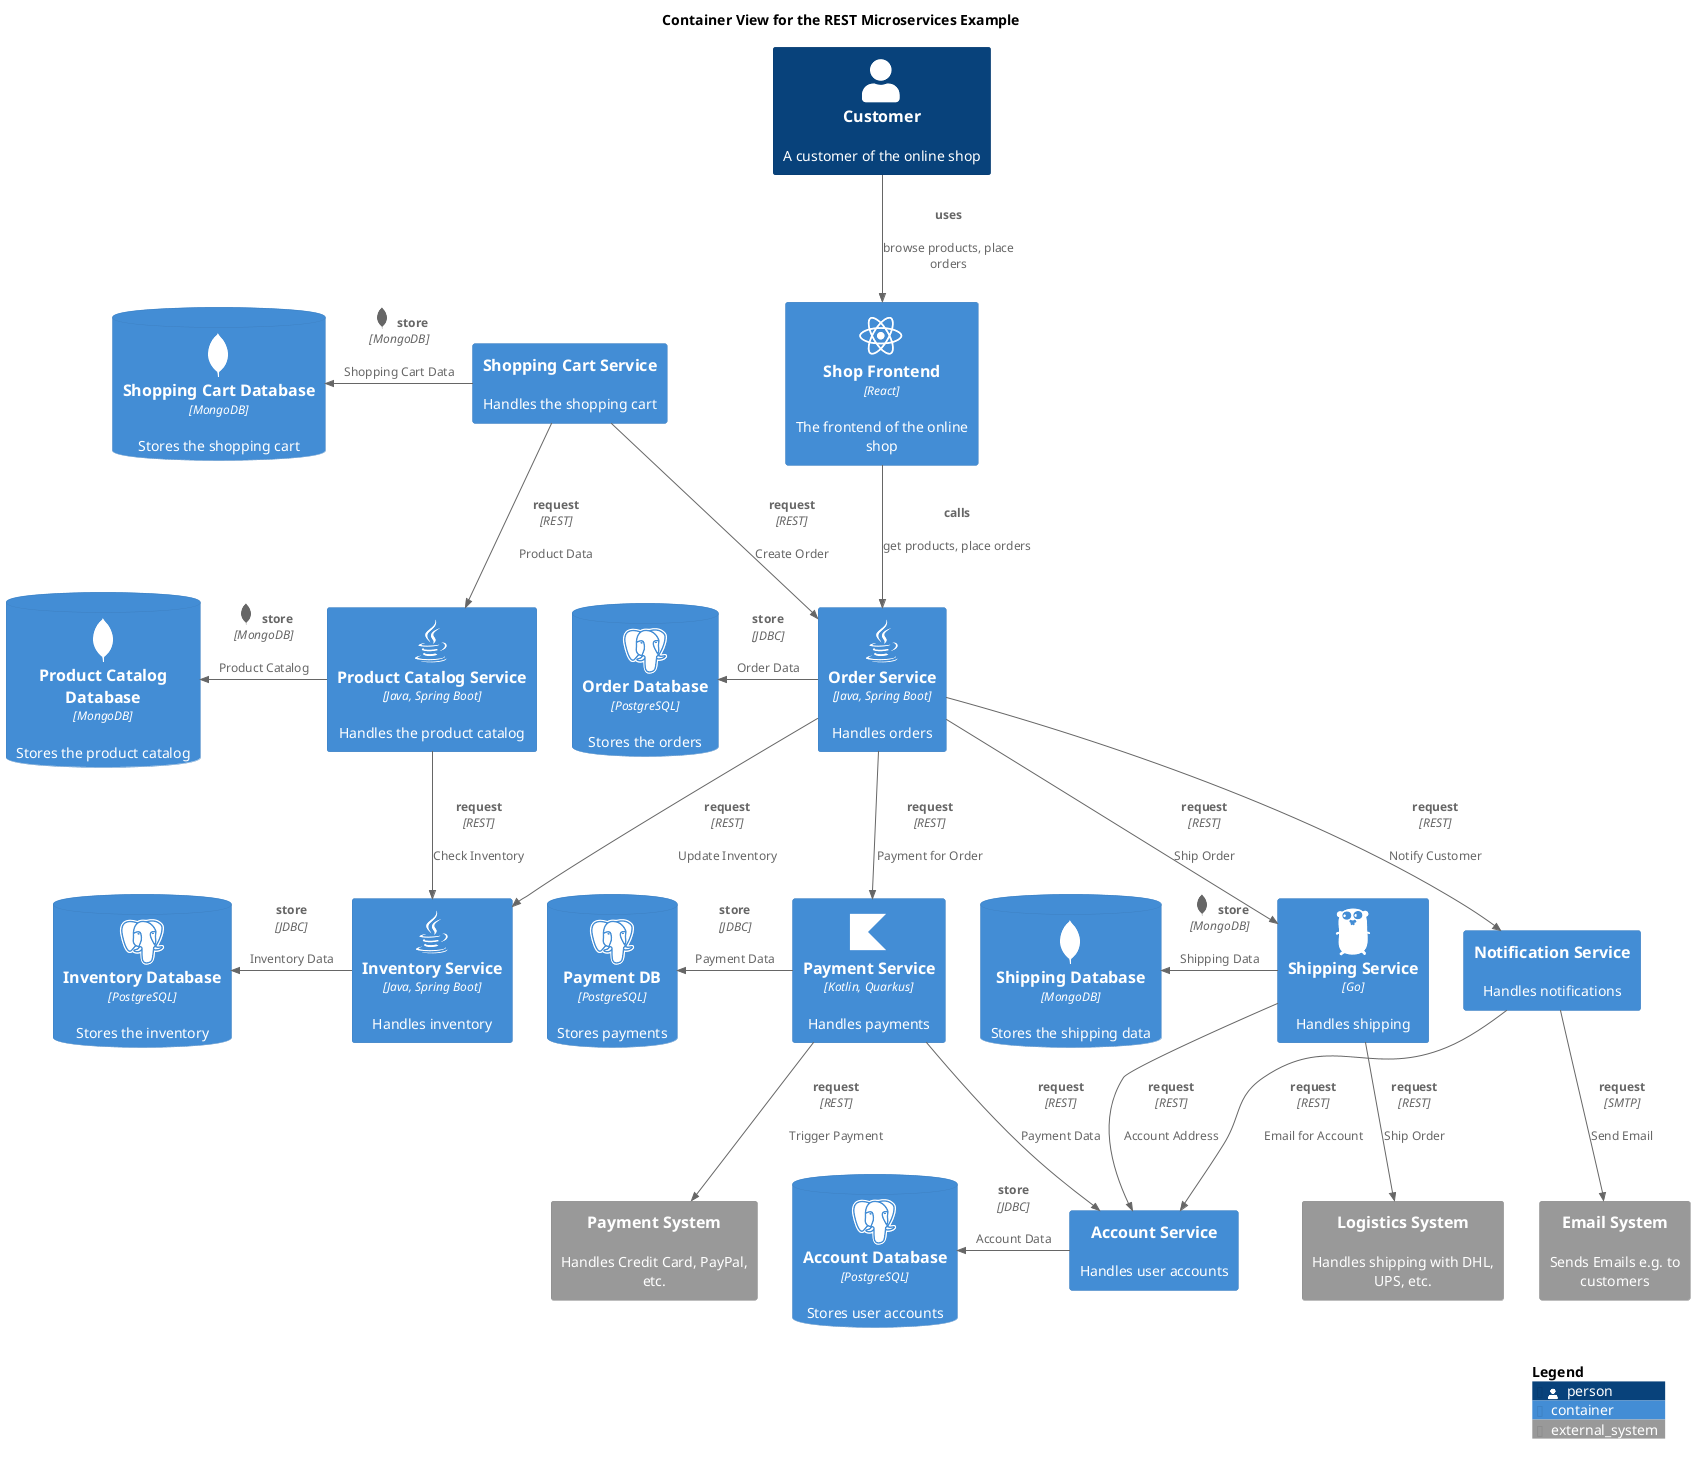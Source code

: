 @startuml rest-container-view
!include <C4/C4_Container.puml>
!include <awslib14/AWSCommon>
!include <awslib14/AWSC4Integration>
!include <azure/AzureCommon>
!include <azure/AzureC4Integration>
!include <tupadr3/common>
!include <tupadr3/devicons2/go>
!include <tupadr3/font-awesome-5/java>
!include <tupadr3/font-awesome-5/react>
!include <tupadr3/devicons2/mongodb>
!include <tupadr3/devicons2/kotlin>
!include <tupadr3/devicons2/postgresql>







title Container View for the REST Microservices Example
Container(softwareDevelopment_architecture_example_microservices_shippingService, "Shipping Service", $descr="Handles shipping", $techn="Go", $sprite="go")
Container(softwareDevelopment_architecture_example_microservices_inventoryService, "Inventory Service", $descr="Handles inventory", $techn="Java, Spring Boot", $sprite="java")
System_Ext(softwareDevelopment_architecture_example_microservices_logisticsSystem, "Logistics System", $descr="Handles shipping with DHL, UPS, etc.")
Container(softwareDevelopment_architecture_example_microservices_shopFrontend, "Shop Frontend", $descr="The frontend of the online shop", $techn="React", $sprite="react")
Container(softwareDevelopment_architecture_example_microservices_orderService, "Order Service", $descr="Handles orders", $techn="Java, Spring Boot", $sprite="java")
ContainerDb(softwareDevelopment_architecture_example_microservices_shoppingCartDb, "Shopping Cart Database", $descr="Stores the shopping cart", $techn="MongoDB", $sprite="mongodb")
ContainerDb(softwareDevelopment_architecture_example_microservices_productCatalogDb, "Product Catalog Database", $descr="Stores the product catalog", $techn="MongoDB", $sprite="mongodb")
Container(softwareDevelopment_architecture_example_microservices_paymentService, "Payment Service", $descr="Handles payments", $techn="Kotlin, Quarkus", $sprite="kotlin")
ContainerDb(softwareDevelopment_architecture_example_microservices_shippingDb, "Shipping Database", $descr="Stores the shipping data", $techn="MongoDB", $sprite="mongodb")
System_Ext(softwareDevelopment_architecture_example_microservices_paymentSystem, "Payment System", $descr="Handles Credit Card, PayPal, etc.")
Container(softwareDevelopment_architecture_example_microservices_shoppingCartService, "Shopping Cart Service", $descr="Handles the shopping cart")
Container(softwareDevelopment_architecture_example_microservices_accountService, "Account Service", $descr="Handles user accounts")
ContainerDb(softwareDevelopment_architecture_example_microservices_paymentDb, "Payment DB", $descr="Stores payments", $techn="PostgreSQL", $sprite="postgresql")
Container(softwareDevelopment_architecture_example_microservices_productCatalogService, "Product Catalog Service", $descr="Handles the product catalog", $techn="Java, Spring Boot", $sprite="java")
Container(softwareDevelopment_architecture_example_microservices_notificationService, "Notification Service", $descr="Handles notifications")
ContainerDb(softwareDevelopment_architecture_example_microservices_orderDb, "Order Database", $descr="Stores the orders", $techn="PostgreSQL", $sprite="postgresql")
Person(softwareDevelopment_architecture_example_microservices_customer, "Customer", $descr="A customer of the online shop")
System_Ext(softwareDevelopment_architecture_example_microservices_emailSystem, "Email System", $descr="Sends Emails e.g. to customers")
ContainerDb(softwareDevelopment_architecture_example_microservices_accountDb, "Account Database", $descr="Stores user accounts", $techn="PostgreSQL", $sprite="postgresql")
ContainerDb(softwareDevelopment_architecture_example_microservices_inventoryDb, "Inventory Database", $descr="Stores the inventory", $techn="PostgreSQL", $sprite="postgresql")
Rel_L(softwareDevelopment_architecture_example_microservices_orderService, softwareDevelopment_architecture_example_microservices_orderDb, "store", $descr="Order Data", $techn="JDBC")
Rel(softwareDevelopment_architecture_example_microservices_paymentService, softwareDevelopment_architecture_example_microservices_paymentSystem, "request", $descr="Trigger Payment", $techn="REST")
Rel(softwareDevelopment_architecture_example_microservices_shopFrontend, softwareDevelopment_architecture_example_microservices_orderService, "calls", $descr="get products, place orders")
Rel(softwareDevelopment_architecture_example_microservices_orderService, softwareDevelopment_architecture_example_microservices_inventoryService, "request", $descr="Update Inventory", $techn="REST")
Rel(softwareDevelopment_architecture_example_microservices_notificationService, softwareDevelopment_architecture_example_microservices_accountService, "request", $descr="Email for Account", $techn="REST")
Rel(softwareDevelopment_architecture_example_microservices_shippingService, softwareDevelopment_architecture_example_microservices_logisticsSystem, "request", $descr="Ship Order", $techn="REST")
Rel_L(softwareDevelopment_architecture_example_microservices_inventoryService, softwareDevelopment_architecture_example_microservices_inventoryDb, "store", $descr="Inventory Data", $techn="JDBC")
Rel_L(softwareDevelopment_architecture_example_microservices_productCatalogService, softwareDevelopment_architecture_example_microservices_productCatalogDb, "store", $descr="Product Catalog", $techn="MongoDB", $sprite="mongodb,scale=0.5")
Rel(softwareDevelopment_architecture_example_microservices_shoppingCartService, softwareDevelopment_architecture_example_microservices_productCatalogService, "request", $descr="Product Data", $techn="REST")
Rel(softwareDevelopment_architecture_example_microservices_orderService, softwareDevelopment_architecture_example_microservices_paymentService, "request", $descr="Payment for Order", $techn="REST")
Rel(softwareDevelopment_architecture_example_microservices_shippingService, softwareDevelopment_architecture_example_microservices_accountService, "request", $descr="Account Address", $techn="REST")
Rel(softwareDevelopment_architecture_example_microservices_shoppingCartService, softwareDevelopment_architecture_example_microservices_orderService, "request", $descr="Create Order", $techn="REST")
Rel_L(softwareDevelopment_architecture_example_microservices_accountService, softwareDevelopment_architecture_example_microservices_accountDb, "store", $descr="Account Data", $techn="JDBC")
Rel_L(softwareDevelopment_architecture_example_microservices_shoppingCartService, softwareDevelopment_architecture_example_microservices_shoppingCartDb, "store", $descr="Shopping Cart Data", $techn="MongoDB", $sprite="mongodb,scale=0.5")
Rel(softwareDevelopment_architecture_example_microservices_orderService, softwareDevelopment_architecture_example_microservices_notificationService, "request", $descr="Notify Customer", $techn="REST")
Rel(softwareDevelopment_architecture_example_microservices_notificationService, softwareDevelopment_architecture_example_microservices_emailSystem, "request", $descr="Send Email", $techn="SMTP")
Rel(softwareDevelopment_architecture_example_microservices_customer, softwareDevelopment_architecture_example_microservices_shopFrontend, "uses", $descr="browse products, place orders")
Rel_L(softwareDevelopment_architecture_example_microservices_paymentService, softwareDevelopment_architecture_example_microservices_paymentDb, "store", $descr="Payment Data", $techn="JDBC")
Rel_L(softwareDevelopment_architecture_example_microservices_shippingService, softwareDevelopment_architecture_example_microservices_shippingDb, "store", $descr="Shipping Data", $techn="MongoDB", $sprite="mongodb,scale=0.5")
Rel(softwareDevelopment_architecture_example_microservices_paymentService, softwareDevelopment_architecture_example_microservices_accountService, "request", $descr="Payment Data", $techn="REST")
Rel(softwareDevelopment_architecture_example_microservices_orderService, softwareDevelopment_architecture_example_microservices_shippingService, "request", $descr="Ship Order", $techn="REST")
Rel(softwareDevelopment_architecture_example_microservices_productCatalogService, softwareDevelopment_architecture_example_microservices_inventoryService, "request", $descr="Check Inventory", $techn="REST")
SHOW_LEGEND()
@enduml
